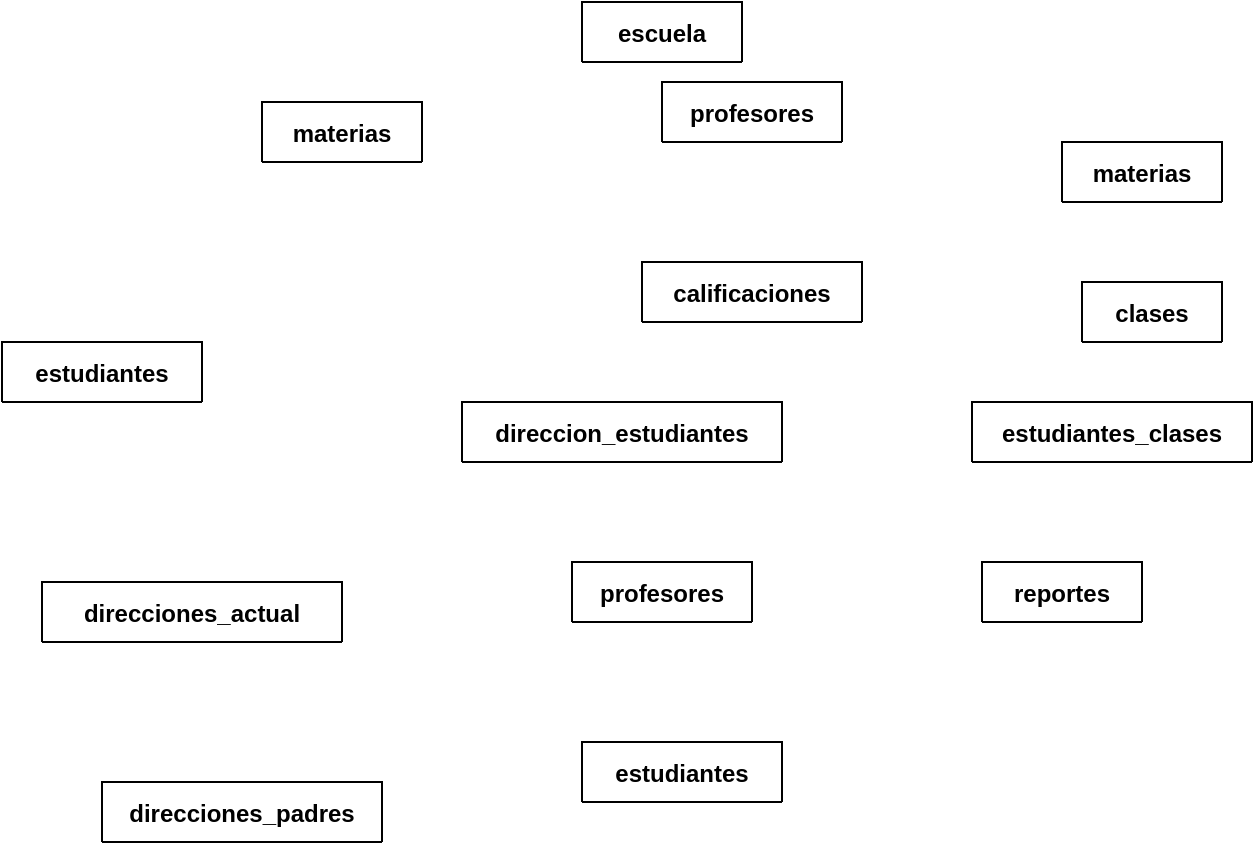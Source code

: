 <mxfile version="13.5.7" type="device"><diagram id="R2lEEEUBdFMjLlhIrx00" name="Page-1"><mxGraphModel dx="852" dy="494" grid="1" gridSize="10" guides="1" tooltips="1" connect="1" arrows="1" fold="1" page="1" pageScale="1" pageWidth="850" pageHeight="1100" math="0" shadow="0" extFonts="Permanent Marker^https://fonts.googleapis.com/css?family=Permanent+Marker"><root><mxCell id="0"/><mxCell id="1" parent="0"/><mxCell id="C-vyLk0tnHw3VtMMgP7b-23" value="estudiantes" style="shape=table;startSize=30;container=1;collapsible=1;childLayout=tableLayout;fixedRows=1;rowLines=0;fontStyle=1;align=center;resizeLast=1;" parent="1" vertex="1" collapsed="1"><mxGeometry x="50" y="190" width="100" height="30" as="geometry"><mxRectangle x="120" y="120" width="250" height="100" as="alternateBounds"/></mxGeometry></mxCell><mxCell id="C-vyLk0tnHw3VtMMgP7b-24" value="" style="shape=partialRectangle;collapsible=0;dropTarget=0;pointerEvents=0;fillColor=none;points=[[0,0.5],[1,0.5]];portConstraint=eastwest;top=0;left=0;right=0;bottom=1;" parent="C-vyLk0tnHw3VtMMgP7b-23" vertex="1"><mxGeometry y="30" width="250" height="30" as="geometry"/></mxCell><mxCell id="C-vyLk0tnHw3VtMMgP7b-25" value="PK" style="shape=partialRectangle;overflow=hidden;connectable=0;fillColor=none;top=0;left=0;bottom=0;right=0;fontStyle=1;" parent="C-vyLk0tnHw3VtMMgP7b-24" vertex="1"><mxGeometry width="30" height="30" as="geometry"/></mxCell><mxCell id="C-vyLk0tnHw3VtMMgP7b-26" value="id" style="shape=partialRectangle;overflow=hidden;connectable=0;fillColor=none;top=0;left=0;bottom=0;right=0;align=left;spacingLeft=6;fontStyle=5;" parent="C-vyLk0tnHw3VtMMgP7b-24" vertex="1"><mxGeometry x="30" width="220" height="30" as="geometry"/></mxCell><mxCell id="C-vyLk0tnHw3VtMMgP7b-27" value="" style="shape=partialRectangle;collapsible=0;dropTarget=0;pointerEvents=0;fillColor=none;points=[[0,0.5],[1,0.5]];portConstraint=eastwest;top=0;left=0;right=0;bottom=0;" parent="C-vyLk0tnHw3VtMMgP7b-23" vertex="1"><mxGeometry y="60" width="250" height="30" as="geometry"/></mxCell><mxCell id="C-vyLk0tnHw3VtMMgP7b-28" value="" style="shape=partialRectangle;overflow=hidden;connectable=0;fillColor=none;top=0;left=0;bottom=0;right=0;" parent="C-vyLk0tnHw3VtMMgP7b-27" vertex="1"><mxGeometry width="30" height="30" as="geometry"/></mxCell><mxCell id="C-vyLk0tnHw3VtMMgP7b-29" value="id" style="shape=partialRectangle;overflow=hidden;connectable=0;fillColor=none;top=0;left=0;bottom=0;right=0;align=left;spacingLeft=6;" parent="C-vyLk0tnHw3VtMMgP7b-27" vertex="1"><mxGeometry x="30" width="220" height="30" as="geometry"/></mxCell><mxCell id="iNQwXFokKP77WBdItq74-1" value="materias" style="shape=table;startSize=30;container=1;collapsible=1;childLayout=tableLayout;fixedRows=1;rowLines=0;fontStyle=1;align=center;resizeLast=1;" vertex="1" collapsed="1" parent="1"><mxGeometry x="180" y="70" width="80" height="30" as="geometry"><mxRectangle x="180" y="70" width="180" height="160" as="alternateBounds"/></mxGeometry></mxCell><mxCell id="iNQwXFokKP77WBdItq74-2" value="" style="shape=partialRectangle;collapsible=0;dropTarget=0;pointerEvents=0;fillColor=none;top=0;left=0;bottom=1;right=0;points=[[0,0.5],[1,0.5]];portConstraint=eastwest;" vertex="1" parent="iNQwXFokKP77WBdItq74-1"><mxGeometry y="30" width="180" height="30" as="geometry"/></mxCell><mxCell id="iNQwXFokKP77WBdItq74-3" value="PK" style="shape=partialRectangle;connectable=0;fillColor=none;top=0;left=0;bottom=0;right=0;fontStyle=1;overflow=hidden;" vertex="1" parent="iNQwXFokKP77WBdItq74-2"><mxGeometry width="30" height="30" as="geometry"/></mxCell><mxCell id="iNQwXFokKP77WBdItq74-4" value="UniqueID" style="shape=partialRectangle;connectable=0;fillColor=none;top=0;left=0;bottom=0;right=0;align=left;spacingLeft=6;fontStyle=5;overflow=hidden;" vertex="1" parent="iNQwXFokKP77WBdItq74-2"><mxGeometry x="30" width="150" height="30" as="geometry"/></mxCell><mxCell id="iNQwXFokKP77WBdItq74-5" value="" style="shape=partialRectangle;collapsible=0;dropTarget=0;pointerEvents=0;fillColor=none;top=0;left=0;bottom=0;right=0;points=[[0,0.5],[1,0.5]];portConstraint=eastwest;" vertex="1" parent="iNQwXFokKP77WBdItq74-1"><mxGeometry y="60" width="180" height="30" as="geometry"/></mxCell><mxCell id="iNQwXFokKP77WBdItq74-6" value="" style="shape=partialRectangle;connectable=0;fillColor=none;top=0;left=0;bottom=0;right=0;editable=1;overflow=hidden;" vertex="1" parent="iNQwXFokKP77WBdItq74-5"><mxGeometry width="30" height="30" as="geometry"/></mxCell><mxCell id="iNQwXFokKP77WBdItq74-7" value="Row 1" style="shape=partialRectangle;connectable=0;fillColor=none;top=0;left=0;bottom=0;right=0;align=left;spacingLeft=6;overflow=hidden;" vertex="1" parent="iNQwXFokKP77WBdItq74-5"><mxGeometry x="30" width="150" height="30" as="geometry"/></mxCell><mxCell id="iNQwXFokKP77WBdItq74-8" value="" style="shape=partialRectangle;collapsible=0;dropTarget=0;pointerEvents=0;fillColor=none;top=0;left=0;bottom=0;right=0;points=[[0,0.5],[1,0.5]];portConstraint=eastwest;" vertex="1" parent="iNQwXFokKP77WBdItq74-1"><mxGeometry y="90" width="180" height="30" as="geometry"/></mxCell><mxCell id="iNQwXFokKP77WBdItq74-9" value="" style="shape=partialRectangle;connectable=0;fillColor=none;top=0;left=0;bottom=0;right=0;editable=1;overflow=hidden;" vertex="1" parent="iNQwXFokKP77WBdItq74-8"><mxGeometry width="30" height="30" as="geometry"/></mxCell><mxCell id="iNQwXFokKP77WBdItq74-10" value="Row 2" style="shape=partialRectangle;connectable=0;fillColor=none;top=0;left=0;bottom=0;right=0;align=left;spacingLeft=6;overflow=hidden;" vertex="1" parent="iNQwXFokKP77WBdItq74-8"><mxGeometry x="30" width="150" height="30" as="geometry"/></mxCell><mxCell id="iNQwXFokKP77WBdItq74-11" value="" style="shape=partialRectangle;collapsible=0;dropTarget=0;pointerEvents=0;fillColor=none;top=0;left=0;bottom=0;right=0;points=[[0,0.5],[1,0.5]];portConstraint=eastwest;" vertex="1" parent="iNQwXFokKP77WBdItq74-1"><mxGeometry y="120" width="180" height="30" as="geometry"/></mxCell><mxCell id="iNQwXFokKP77WBdItq74-12" value="" style="shape=partialRectangle;connectable=0;fillColor=none;top=0;left=0;bottom=0;right=0;editable=1;overflow=hidden;" vertex="1" parent="iNQwXFokKP77WBdItq74-11"><mxGeometry width="30" height="30" as="geometry"/></mxCell><mxCell id="iNQwXFokKP77WBdItq74-13" value="Row 3" style="shape=partialRectangle;connectable=0;fillColor=none;top=0;left=0;bottom=0;right=0;align=left;spacingLeft=6;overflow=hidden;" vertex="1" parent="iNQwXFokKP77WBdItq74-11"><mxGeometry x="30" width="150" height="30" as="geometry"/></mxCell><mxCell id="C-vyLk0tnHw3VtMMgP7b-13" value="calificaciones" style="shape=table;startSize=30;container=1;collapsible=1;childLayout=tableLayout;fixedRows=1;rowLines=0;fontStyle=1;align=center;resizeLast=1;" parent="1" vertex="1" collapsed="1"><mxGeometry x="370" y="150" width="110" height="30" as="geometry"><mxRectangle x="370" y="150" width="250" height="130" as="alternateBounds"/></mxGeometry></mxCell><mxCell id="C-vyLk0tnHw3VtMMgP7b-14" value="" style="shape=partialRectangle;collapsible=0;dropTarget=0;pointerEvents=0;fillColor=none;points=[[0,0.5],[1,0.5]];portConstraint=eastwest;top=0;left=0;right=0;bottom=1;" parent="C-vyLk0tnHw3VtMMgP7b-13" vertex="1"><mxGeometry y="30" width="250" height="30" as="geometry"/></mxCell><mxCell id="C-vyLk0tnHw3VtMMgP7b-15" value="PK" style="shape=partialRectangle;overflow=hidden;connectable=0;fillColor=none;top=0;left=0;bottom=0;right=0;fontStyle=1;" parent="C-vyLk0tnHw3VtMMgP7b-14" vertex="1"><mxGeometry width="30" height="30" as="geometry"/></mxCell><mxCell id="C-vyLk0tnHw3VtMMgP7b-16" value="id" style="shape=partialRectangle;overflow=hidden;connectable=0;fillColor=none;top=0;left=0;bottom=0;right=0;align=left;spacingLeft=6;fontStyle=5;" parent="C-vyLk0tnHw3VtMMgP7b-14" vertex="1"><mxGeometry x="30" width="220" height="30" as="geometry"/></mxCell><mxCell id="C-vyLk0tnHw3VtMMgP7b-17" value="" style="shape=partialRectangle;collapsible=0;dropTarget=0;pointerEvents=0;fillColor=none;points=[[0,0.5],[1,0.5]];portConstraint=eastwest;top=0;left=0;right=0;bottom=0;" parent="C-vyLk0tnHw3VtMMgP7b-13" vertex="1"><mxGeometry y="60" width="250" height="30" as="geometry"/></mxCell><mxCell id="C-vyLk0tnHw3VtMMgP7b-18" value="FK1" style="shape=partialRectangle;overflow=hidden;connectable=0;fillColor=none;top=0;left=0;bottom=0;right=0;" parent="C-vyLk0tnHw3VtMMgP7b-17" vertex="1"><mxGeometry width="30" height="30" as="geometry"/></mxCell><mxCell id="C-vyLk0tnHw3VtMMgP7b-19" value="cal" style="shape=partialRectangle;overflow=hidden;connectable=0;fillColor=none;top=0;left=0;bottom=0;right=0;align=left;spacingLeft=6;" parent="C-vyLk0tnHw3VtMMgP7b-17" vertex="1"><mxGeometry x="30" width="220" height="30" as="geometry"/></mxCell><mxCell id="C-vyLk0tnHw3VtMMgP7b-20" value="" style="shape=partialRectangle;collapsible=0;dropTarget=0;pointerEvents=0;fillColor=none;points=[[0,0.5],[1,0.5]];portConstraint=eastwest;top=0;left=0;right=0;bottom=0;" parent="C-vyLk0tnHw3VtMMgP7b-13" vertex="1"><mxGeometry y="90" width="250" height="30" as="geometry"/></mxCell><mxCell id="C-vyLk0tnHw3VtMMgP7b-21" value="" style="shape=partialRectangle;overflow=hidden;connectable=0;fillColor=none;top=0;left=0;bottom=0;right=0;" parent="C-vyLk0tnHw3VtMMgP7b-20" vertex="1"><mxGeometry width="30" height="30" as="geometry"/></mxCell><mxCell id="C-vyLk0tnHw3VtMMgP7b-22" value="cal" style="shape=partialRectangle;overflow=hidden;connectable=0;fillColor=none;top=0;left=0;bottom=0;right=0;align=left;spacingLeft=6;" parent="C-vyLk0tnHw3VtMMgP7b-20" vertex="1"><mxGeometry x="30" width="220" height="30" as="geometry"/></mxCell><mxCell id="C-vyLk0tnHw3VtMMgP7b-2" value="profesores" style="shape=table;startSize=30;container=1;collapsible=1;childLayout=tableLayout;fixedRows=1;rowLines=0;fontStyle=1;align=center;resizeLast=1;" parent="1" vertex="1" collapsed="1"><mxGeometry x="380" y="60" width="90" height="30" as="geometry"><mxRectangle x="425" y="40" width="250" height="130" as="alternateBounds"/></mxGeometry></mxCell><mxCell id="C-vyLk0tnHw3VtMMgP7b-3" value="" style="shape=partialRectangle;collapsible=0;dropTarget=0;pointerEvents=0;fillColor=none;points=[[0,0.5],[1,0.5]];portConstraint=eastwest;top=0;left=0;right=0;bottom=1;" parent="C-vyLk0tnHw3VtMMgP7b-2" vertex="1"><mxGeometry y="30" width="250" height="30" as="geometry"/></mxCell><mxCell id="C-vyLk0tnHw3VtMMgP7b-4" value="PK" style="shape=partialRectangle;overflow=hidden;connectable=0;fillColor=none;top=0;left=0;bottom=0;right=0;fontStyle=1;" parent="C-vyLk0tnHw3VtMMgP7b-3" vertex="1"><mxGeometry width="30" height="30" as="geometry"/></mxCell><mxCell id="C-vyLk0tnHw3VtMMgP7b-5" value="id" style="shape=partialRectangle;overflow=hidden;connectable=0;fillColor=none;top=0;left=0;bottom=0;right=0;align=left;spacingLeft=6;fontStyle=5;" parent="C-vyLk0tnHw3VtMMgP7b-3" vertex="1"><mxGeometry x="30" width="220" height="30" as="geometry"/></mxCell><mxCell id="C-vyLk0tnHw3VtMMgP7b-6" value="" style="shape=partialRectangle;collapsible=0;dropTarget=0;pointerEvents=0;fillColor=none;points=[[0,0.5],[1,0.5]];portConstraint=eastwest;top=0;left=0;right=0;bottom=0;" parent="C-vyLk0tnHw3VtMMgP7b-2" vertex="1"><mxGeometry y="60" width="250" height="30" as="geometry"/></mxCell><mxCell id="C-vyLk0tnHw3VtMMgP7b-7" value="FK1" style="shape=partialRectangle;overflow=hidden;connectable=0;fillColor=none;top=0;left=0;bottom=0;right=0;" parent="C-vyLk0tnHw3VtMMgP7b-6" vertex="1"><mxGeometry width="30" height="30" as="geometry"/></mxCell><mxCell id="C-vyLk0tnHw3VtMMgP7b-8" value="nombre" style="shape=partialRectangle;overflow=hidden;connectable=0;fillColor=none;top=0;left=0;bottom=0;right=0;align=left;spacingLeft=6;" parent="C-vyLk0tnHw3VtMMgP7b-6" vertex="1"><mxGeometry x="30" width="220" height="30" as="geometry"/></mxCell><mxCell id="C-vyLk0tnHw3VtMMgP7b-9" value="" style="shape=partialRectangle;collapsible=0;dropTarget=0;pointerEvents=0;fillColor=none;points=[[0,0.5],[1,0.5]];portConstraint=eastwest;top=0;left=0;right=0;bottom=0;" parent="C-vyLk0tnHw3VtMMgP7b-2" vertex="1"><mxGeometry y="90" width="250" height="30" as="geometry"/></mxCell><mxCell id="C-vyLk0tnHw3VtMMgP7b-10" value="" style="shape=partialRectangle;overflow=hidden;connectable=0;fillColor=none;top=0;left=0;bottom=0;right=0;" parent="C-vyLk0tnHw3VtMMgP7b-9" vertex="1"><mxGeometry width="30" height="30" as="geometry"/></mxCell><mxCell id="C-vyLk0tnHw3VtMMgP7b-11" value="apellido" style="shape=partialRectangle;overflow=hidden;connectable=0;fillColor=none;top=0;left=0;bottom=0;right=0;align=left;spacingLeft=6;" parent="C-vyLk0tnHw3VtMMgP7b-9" vertex="1"><mxGeometry x="30" width="220" height="30" as="geometry"/></mxCell><mxCell id="iNQwXFokKP77WBdItq74-40" value="direcciones_padres" style="shape=table;startSize=30;container=1;collapsible=1;childLayout=tableLayout;fixedRows=1;rowLines=0;fontStyle=1;align=center;resizeLast=1;" vertex="1" collapsed="1" parent="1"><mxGeometry x="100" y="410" width="140" height="30" as="geometry"><mxRectangle x="450" y="300" width="180" height="160" as="alternateBounds"/></mxGeometry></mxCell><mxCell id="iNQwXFokKP77WBdItq74-41" value="" style="shape=partialRectangle;collapsible=0;dropTarget=0;pointerEvents=0;fillColor=none;top=0;left=0;bottom=1;right=0;points=[[0,0.5],[1,0.5]];portConstraint=eastwest;" vertex="1" parent="iNQwXFokKP77WBdItq74-40"><mxGeometry y="30" width="180" height="30" as="geometry"/></mxCell><mxCell id="iNQwXFokKP77WBdItq74-42" value="PK" style="shape=partialRectangle;connectable=0;fillColor=none;top=0;left=0;bottom=0;right=0;fontStyle=1;overflow=hidden;" vertex="1" parent="iNQwXFokKP77WBdItq74-41"><mxGeometry width="30" height="30" as="geometry"/></mxCell><mxCell id="iNQwXFokKP77WBdItq74-43" value="UniqueID" style="shape=partialRectangle;connectable=0;fillColor=none;top=0;left=0;bottom=0;right=0;align=left;spacingLeft=6;fontStyle=5;overflow=hidden;" vertex="1" parent="iNQwXFokKP77WBdItq74-41"><mxGeometry x="30" width="150" height="30" as="geometry"/></mxCell><mxCell id="iNQwXFokKP77WBdItq74-44" value="" style="shape=partialRectangle;collapsible=0;dropTarget=0;pointerEvents=0;fillColor=none;top=0;left=0;bottom=0;right=0;points=[[0,0.5],[1,0.5]];portConstraint=eastwest;" vertex="1" parent="iNQwXFokKP77WBdItq74-40"><mxGeometry y="60" width="180" height="30" as="geometry"/></mxCell><mxCell id="iNQwXFokKP77WBdItq74-45" value="" style="shape=partialRectangle;connectable=0;fillColor=none;top=0;left=0;bottom=0;right=0;editable=1;overflow=hidden;" vertex="1" parent="iNQwXFokKP77WBdItq74-44"><mxGeometry width="30" height="30" as="geometry"/></mxCell><mxCell id="iNQwXFokKP77WBdItq74-46" value="Row 1" style="shape=partialRectangle;connectable=0;fillColor=none;top=0;left=0;bottom=0;right=0;align=left;spacingLeft=6;overflow=hidden;" vertex="1" parent="iNQwXFokKP77WBdItq74-44"><mxGeometry x="30" width="150" height="30" as="geometry"/></mxCell><mxCell id="iNQwXFokKP77WBdItq74-47" value="" style="shape=partialRectangle;collapsible=0;dropTarget=0;pointerEvents=0;fillColor=none;top=0;left=0;bottom=0;right=0;points=[[0,0.5],[1,0.5]];portConstraint=eastwest;" vertex="1" parent="iNQwXFokKP77WBdItq74-40"><mxGeometry y="90" width="180" height="30" as="geometry"/></mxCell><mxCell id="iNQwXFokKP77WBdItq74-48" value="" style="shape=partialRectangle;connectable=0;fillColor=none;top=0;left=0;bottom=0;right=0;editable=1;overflow=hidden;" vertex="1" parent="iNQwXFokKP77WBdItq74-47"><mxGeometry width="30" height="30" as="geometry"/></mxCell><mxCell id="iNQwXFokKP77WBdItq74-49" value="Row 2" style="shape=partialRectangle;connectable=0;fillColor=none;top=0;left=0;bottom=0;right=0;align=left;spacingLeft=6;overflow=hidden;" vertex="1" parent="iNQwXFokKP77WBdItq74-47"><mxGeometry x="30" width="150" height="30" as="geometry"/></mxCell><mxCell id="iNQwXFokKP77WBdItq74-50" value="" style="shape=partialRectangle;collapsible=0;dropTarget=0;pointerEvents=0;fillColor=none;top=0;left=0;bottom=0;right=0;points=[[0,0.5],[1,0.5]];portConstraint=eastwest;" vertex="1" parent="iNQwXFokKP77WBdItq74-40"><mxGeometry y="120" width="180" height="30" as="geometry"/></mxCell><mxCell id="iNQwXFokKP77WBdItq74-51" value="" style="shape=partialRectangle;connectable=0;fillColor=none;top=0;left=0;bottom=0;right=0;editable=1;overflow=hidden;" vertex="1" parent="iNQwXFokKP77WBdItq74-50"><mxGeometry width="30" height="30" as="geometry"/></mxCell><mxCell id="iNQwXFokKP77WBdItq74-52" value="Row 3" style="shape=partialRectangle;connectable=0;fillColor=none;top=0;left=0;bottom=0;right=0;align=left;spacingLeft=6;overflow=hidden;" vertex="1" parent="iNQwXFokKP77WBdItq74-50"><mxGeometry x="30" width="150" height="30" as="geometry"/></mxCell><mxCell id="iNQwXFokKP77WBdItq74-14" value="direcciones_actual" style="shape=table;startSize=30;container=1;collapsible=1;childLayout=tableLayout;fixedRows=1;rowLines=0;fontStyle=1;align=center;resizeLast=1;" vertex="1" collapsed="1" parent="1"><mxGeometry x="70" y="310" width="150" height="30" as="geometry"><mxRectangle x="330" y="240" width="180" height="160" as="alternateBounds"/></mxGeometry></mxCell><mxCell id="iNQwXFokKP77WBdItq74-15" value="" style="shape=partialRectangle;collapsible=0;dropTarget=0;pointerEvents=0;fillColor=none;top=0;left=0;bottom=1;right=0;points=[[0,0.5],[1,0.5]];portConstraint=eastwest;" vertex="1" parent="iNQwXFokKP77WBdItq74-14"><mxGeometry y="30" width="180" height="30" as="geometry"/></mxCell><mxCell id="iNQwXFokKP77WBdItq74-16" value="PK" style="shape=partialRectangle;connectable=0;fillColor=none;top=0;left=0;bottom=0;right=0;fontStyle=1;overflow=hidden;" vertex="1" parent="iNQwXFokKP77WBdItq74-15"><mxGeometry width="30" height="30" as="geometry"/></mxCell><mxCell id="iNQwXFokKP77WBdItq74-17" value="UniqueID" style="shape=partialRectangle;connectable=0;fillColor=none;top=0;left=0;bottom=0;right=0;align=left;spacingLeft=6;fontStyle=5;overflow=hidden;" vertex="1" parent="iNQwXFokKP77WBdItq74-15"><mxGeometry x="30" width="150" height="30" as="geometry"/></mxCell><mxCell id="iNQwXFokKP77WBdItq74-18" value="" style="shape=partialRectangle;collapsible=0;dropTarget=0;pointerEvents=0;fillColor=none;top=0;left=0;bottom=0;right=0;points=[[0,0.5],[1,0.5]];portConstraint=eastwest;" vertex="1" parent="iNQwXFokKP77WBdItq74-14"><mxGeometry y="60" width="180" height="30" as="geometry"/></mxCell><mxCell id="iNQwXFokKP77WBdItq74-19" value="" style="shape=partialRectangle;connectable=0;fillColor=none;top=0;left=0;bottom=0;right=0;editable=1;overflow=hidden;" vertex="1" parent="iNQwXFokKP77WBdItq74-18"><mxGeometry width="30" height="30" as="geometry"/></mxCell><mxCell id="iNQwXFokKP77WBdItq74-20" value="Row 1" style="shape=partialRectangle;connectable=0;fillColor=none;top=0;left=0;bottom=0;right=0;align=left;spacingLeft=6;overflow=hidden;" vertex="1" parent="iNQwXFokKP77WBdItq74-18"><mxGeometry x="30" width="150" height="30" as="geometry"/></mxCell><mxCell id="iNQwXFokKP77WBdItq74-21" value="" style="shape=partialRectangle;collapsible=0;dropTarget=0;pointerEvents=0;fillColor=none;top=0;left=0;bottom=0;right=0;points=[[0,0.5],[1,0.5]];portConstraint=eastwest;" vertex="1" parent="iNQwXFokKP77WBdItq74-14"><mxGeometry y="90" width="180" height="30" as="geometry"/></mxCell><mxCell id="iNQwXFokKP77WBdItq74-22" value="" style="shape=partialRectangle;connectable=0;fillColor=none;top=0;left=0;bottom=0;right=0;editable=1;overflow=hidden;" vertex="1" parent="iNQwXFokKP77WBdItq74-21"><mxGeometry width="30" height="30" as="geometry"/></mxCell><mxCell id="iNQwXFokKP77WBdItq74-23" value="Row 2" style="shape=partialRectangle;connectable=0;fillColor=none;top=0;left=0;bottom=0;right=0;align=left;spacingLeft=6;overflow=hidden;" vertex="1" parent="iNQwXFokKP77WBdItq74-21"><mxGeometry x="30" width="150" height="30" as="geometry"/></mxCell><mxCell id="iNQwXFokKP77WBdItq74-24" value="" style="shape=partialRectangle;collapsible=0;dropTarget=0;pointerEvents=0;fillColor=none;top=0;left=0;bottom=0;right=0;points=[[0,0.5],[1,0.5]];portConstraint=eastwest;" vertex="1" parent="iNQwXFokKP77WBdItq74-14"><mxGeometry y="120" width="180" height="30" as="geometry"/></mxCell><mxCell id="iNQwXFokKP77WBdItq74-25" value="" style="shape=partialRectangle;connectable=0;fillColor=none;top=0;left=0;bottom=0;right=0;editable=1;overflow=hidden;" vertex="1" parent="iNQwXFokKP77WBdItq74-24"><mxGeometry width="30" height="30" as="geometry"/></mxCell><mxCell id="iNQwXFokKP77WBdItq74-26" value="Row 3" style="shape=partialRectangle;connectable=0;fillColor=none;top=0;left=0;bottom=0;right=0;align=left;spacingLeft=6;overflow=hidden;" vertex="1" parent="iNQwXFokKP77WBdItq74-24"><mxGeometry x="30" width="150" height="30" as="geometry"/></mxCell><mxCell id="iNQwXFokKP77WBdItq74-53" value="direccion_estudiantes" style="shape=table;startSize=30;container=1;collapsible=1;childLayout=tableLayout;fixedRows=1;rowLines=0;fontStyle=1;align=center;resizeLast=1;" vertex="1" collapsed="1" parent="1"><mxGeometry x="280" y="220" width="160" height="30" as="geometry"><mxRectangle x="350" y="285" width="180" height="160" as="alternateBounds"/></mxGeometry></mxCell><mxCell id="iNQwXFokKP77WBdItq74-54" value="" style="shape=partialRectangle;collapsible=0;dropTarget=0;pointerEvents=0;fillColor=none;top=0;left=0;bottom=1;right=0;points=[[0,0.5],[1,0.5]];portConstraint=eastwest;" vertex="1" parent="iNQwXFokKP77WBdItq74-53"><mxGeometry y="30" width="180" height="30" as="geometry"/></mxCell><mxCell id="iNQwXFokKP77WBdItq74-55" value="PK" style="shape=partialRectangle;connectable=0;fillColor=none;top=0;left=0;bottom=0;right=0;fontStyle=1;overflow=hidden;" vertex="1" parent="iNQwXFokKP77WBdItq74-54"><mxGeometry width="30" height="30" as="geometry"/></mxCell><mxCell id="iNQwXFokKP77WBdItq74-56" value="UniqueID" style="shape=partialRectangle;connectable=0;fillColor=none;top=0;left=0;bottom=0;right=0;align=left;spacingLeft=6;fontStyle=5;overflow=hidden;" vertex="1" parent="iNQwXFokKP77WBdItq74-54"><mxGeometry x="30" width="150" height="30" as="geometry"/></mxCell><mxCell id="iNQwXFokKP77WBdItq74-57" value="" style="shape=partialRectangle;collapsible=0;dropTarget=0;pointerEvents=0;fillColor=none;top=0;left=0;bottom=0;right=0;points=[[0,0.5],[1,0.5]];portConstraint=eastwest;" vertex="1" parent="iNQwXFokKP77WBdItq74-53"><mxGeometry y="60" width="180" height="30" as="geometry"/></mxCell><mxCell id="iNQwXFokKP77WBdItq74-58" value="" style="shape=partialRectangle;connectable=0;fillColor=none;top=0;left=0;bottom=0;right=0;editable=1;overflow=hidden;" vertex="1" parent="iNQwXFokKP77WBdItq74-57"><mxGeometry width="30" height="30" as="geometry"/></mxCell><mxCell id="iNQwXFokKP77WBdItq74-59" value="Row 1" style="shape=partialRectangle;connectable=0;fillColor=none;top=0;left=0;bottom=0;right=0;align=left;spacingLeft=6;overflow=hidden;" vertex="1" parent="iNQwXFokKP77WBdItq74-57"><mxGeometry x="30" width="150" height="30" as="geometry"/></mxCell><mxCell id="iNQwXFokKP77WBdItq74-60" value="" style="shape=partialRectangle;collapsible=0;dropTarget=0;pointerEvents=0;fillColor=none;top=0;left=0;bottom=0;right=0;points=[[0,0.5],[1,0.5]];portConstraint=eastwest;" vertex="1" parent="iNQwXFokKP77WBdItq74-53"><mxGeometry y="90" width="180" height="30" as="geometry"/></mxCell><mxCell id="iNQwXFokKP77WBdItq74-61" value="" style="shape=partialRectangle;connectable=0;fillColor=none;top=0;left=0;bottom=0;right=0;editable=1;overflow=hidden;" vertex="1" parent="iNQwXFokKP77WBdItq74-60"><mxGeometry width="30" height="30" as="geometry"/></mxCell><mxCell id="iNQwXFokKP77WBdItq74-62" value="Row 2" style="shape=partialRectangle;connectable=0;fillColor=none;top=0;left=0;bottom=0;right=0;align=left;spacingLeft=6;overflow=hidden;" vertex="1" parent="iNQwXFokKP77WBdItq74-60"><mxGeometry x="30" width="150" height="30" as="geometry"/></mxCell><mxCell id="iNQwXFokKP77WBdItq74-63" value="" style="shape=partialRectangle;collapsible=0;dropTarget=0;pointerEvents=0;fillColor=none;top=0;left=0;bottom=0;right=0;points=[[0,0.5],[1,0.5]];portConstraint=eastwest;" vertex="1" parent="iNQwXFokKP77WBdItq74-53"><mxGeometry y="120" width="180" height="30" as="geometry"/></mxCell><mxCell id="iNQwXFokKP77WBdItq74-64" value="" style="shape=partialRectangle;connectable=0;fillColor=none;top=0;left=0;bottom=0;right=0;editable=1;overflow=hidden;" vertex="1" parent="iNQwXFokKP77WBdItq74-63"><mxGeometry width="30" height="30" as="geometry"/></mxCell><mxCell id="iNQwXFokKP77WBdItq74-65" value="Row 3" style="shape=partialRectangle;connectable=0;fillColor=none;top=0;left=0;bottom=0;right=0;align=left;spacingLeft=6;overflow=hidden;" vertex="1" parent="iNQwXFokKP77WBdItq74-63"><mxGeometry x="30" width="150" height="30" as="geometry"/></mxCell><mxCell id="iNQwXFokKP77WBdItq74-66" value="profesores" style="shape=table;startSize=30;container=1;collapsible=1;childLayout=tableLayout;fixedRows=1;rowLines=0;fontStyle=1;align=center;resizeLast=1;" vertex="1" collapsed="1" parent="1"><mxGeometry x="335" y="300" width="90" height="30" as="geometry"><mxRectangle x="425" y="260" width="180" height="160" as="alternateBounds"/></mxGeometry></mxCell><mxCell id="iNQwXFokKP77WBdItq74-67" value="" style="shape=partialRectangle;collapsible=0;dropTarget=0;pointerEvents=0;fillColor=none;top=0;left=0;bottom=1;right=0;points=[[0,0.5],[1,0.5]];portConstraint=eastwest;" vertex="1" parent="iNQwXFokKP77WBdItq74-66"><mxGeometry y="30" width="180" height="30" as="geometry"/></mxCell><mxCell id="iNQwXFokKP77WBdItq74-68" value="PK" style="shape=partialRectangle;connectable=0;fillColor=none;top=0;left=0;bottom=0;right=0;fontStyle=1;overflow=hidden;" vertex="1" parent="iNQwXFokKP77WBdItq74-67"><mxGeometry width="30" height="30" as="geometry"/></mxCell><mxCell id="iNQwXFokKP77WBdItq74-69" value="UniqueID" style="shape=partialRectangle;connectable=0;fillColor=none;top=0;left=0;bottom=0;right=0;align=left;spacingLeft=6;fontStyle=5;overflow=hidden;" vertex="1" parent="iNQwXFokKP77WBdItq74-67"><mxGeometry x="30" width="150" height="30" as="geometry"/></mxCell><mxCell id="iNQwXFokKP77WBdItq74-70" value="" style="shape=partialRectangle;collapsible=0;dropTarget=0;pointerEvents=0;fillColor=none;top=0;left=0;bottom=0;right=0;points=[[0,0.5],[1,0.5]];portConstraint=eastwest;" vertex="1" parent="iNQwXFokKP77WBdItq74-66"><mxGeometry y="60" width="180" height="30" as="geometry"/></mxCell><mxCell id="iNQwXFokKP77WBdItq74-71" value="" style="shape=partialRectangle;connectable=0;fillColor=none;top=0;left=0;bottom=0;right=0;editable=1;overflow=hidden;" vertex="1" parent="iNQwXFokKP77WBdItq74-70"><mxGeometry width="30" height="30" as="geometry"/></mxCell><mxCell id="iNQwXFokKP77WBdItq74-72" value="Row 1" style="shape=partialRectangle;connectable=0;fillColor=none;top=0;left=0;bottom=0;right=0;align=left;spacingLeft=6;overflow=hidden;" vertex="1" parent="iNQwXFokKP77WBdItq74-70"><mxGeometry x="30" width="150" height="30" as="geometry"/></mxCell><mxCell id="iNQwXFokKP77WBdItq74-73" value="" style="shape=partialRectangle;collapsible=0;dropTarget=0;pointerEvents=0;fillColor=none;top=0;left=0;bottom=0;right=0;points=[[0,0.5],[1,0.5]];portConstraint=eastwest;" vertex="1" parent="iNQwXFokKP77WBdItq74-66"><mxGeometry y="90" width="180" height="30" as="geometry"/></mxCell><mxCell id="iNQwXFokKP77WBdItq74-74" value="" style="shape=partialRectangle;connectable=0;fillColor=none;top=0;left=0;bottom=0;right=0;editable=1;overflow=hidden;" vertex="1" parent="iNQwXFokKP77WBdItq74-73"><mxGeometry width="30" height="30" as="geometry"/></mxCell><mxCell id="iNQwXFokKP77WBdItq74-75" value="Row 2" style="shape=partialRectangle;connectable=0;fillColor=none;top=0;left=0;bottom=0;right=0;align=left;spacingLeft=6;overflow=hidden;" vertex="1" parent="iNQwXFokKP77WBdItq74-73"><mxGeometry x="30" width="150" height="30" as="geometry"/></mxCell><mxCell id="iNQwXFokKP77WBdItq74-76" value="" style="shape=partialRectangle;collapsible=0;dropTarget=0;pointerEvents=0;fillColor=none;top=0;left=0;bottom=0;right=0;points=[[0,0.5],[1,0.5]];portConstraint=eastwest;" vertex="1" parent="iNQwXFokKP77WBdItq74-66"><mxGeometry y="120" width="180" height="30" as="geometry"/></mxCell><mxCell id="iNQwXFokKP77WBdItq74-77" value="" style="shape=partialRectangle;connectable=0;fillColor=none;top=0;left=0;bottom=0;right=0;editable=1;overflow=hidden;" vertex="1" parent="iNQwXFokKP77WBdItq74-76"><mxGeometry width="30" height="30" as="geometry"/></mxCell><mxCell id="iNQwXFokKP77WBdItq74-78" value="Row 3" style="shape=partialRectangle;connectable=0;fillColor=none;top=0;left=0;bottom=0;right=0;align=left;spacingLeft=6;overflow=hidden;" vertex="1" parent="iNQwXFokKP77WBdItq74-76"><mxGeometry x="30" width="150" height="30" as="geometry"/></mxCell><mxCell id="iNQwXFokKP77WBdItq74-79" value="estudiantes" style="shape=table;startSize=30;container=1;collapsible=1;childLayout=tableLayout;fixedRows=1;rowLines=0;fontStyle=1;align=center;resizeLast=1;" vertex="1" collapsed="1" parent="1"><mxGeometry x="340" y="390" width="100" height="30" as="geometry"><mxRectangle x="450" y="330" width="180" height="160" as="alternateBounds"/></mxGeometry></mxCell><mxCell id="iNQwXFokKP77WBdItq74-80" value="" style="shape=partialRectangle;collapsible=0;dropTarget=0;pointerEvents=0;fillColor=none;top=0;left=0;bottom=1;right=0;points=[[0,0.5],[1,0.5]];portConstraint=eastwest;" vertex="1" parent="iNQwXFokKP77WBdItq74-79"><mxGeometry y="30" width="180" height="30" as="geometry"/></mxCell><mxCell id="iNQwXFokKP77WBdItq74-81" value="PK" style="shape=partialRectangle;connectable=0;fillColor=none;top=0;left=0;bottom=0;right=0;fontStyle=1;overflow=hidden;" vertex="1" parent="iNQwXFokKP77WBdItq74-80"><mxGeometry width="30" height="30" as="geometry"/></mxCell><mxCell id="iNQwXFokKP77WBdItq74-82" value="UniqueID" style="shape=partialRectangle;connectable=0;fillColor=none;top=0;left=0;bottom=0;right=0;align=left;spacingLeft=6;fontStyle=5;overflow=hidden;" vertex="1" parent="iNQwXFokKP77WBdItq74-80"><mxGeometry x="30" width="150" height="30" as="geometry"/></mxCell><mxCell id="iNQwXFokKP77WBdItq74-83" value="" style="shape=partialRectangle;collapsible=0;dropTarget=0;pointerEvents=0;fillColor=none;top=0;left=0;bottom=0;right=0;points=[[0,0.5],[1,0.5]];portConstraint=eastwest;" vertex="1" parent="iNQwXFokKP77WBdItq74-79"><mxGeometry y="60" width="180" height="30" as="geometry"/></mxCell><mxCell id="iNQwXFokKP77WBdItq74-84" value="" style="shape=partialRectangle;connectable=0;fillColor=none;top=0;left=0;bottom=0;right=0;editable=1;overflow=hidden;" vertex="1" parent="iNQwXFokKP77WBdItq74-83"><mxGeometry width="30" height="30" as="geometry"/></mxCell><mxCell id="iNQwXFokKP77WBdItq74-85" value="Row 1" style="shape=partialRectangle;connectable=0;fillColor=none;top=0;left=0;bottom=0;right=0;align=left;spacingLeft=6;overflow=hidden;" vertex="1" parent="iNQwXFokKP77WBdItq74-83"><mxGeometry x="30" width="150" height="30" as="geometry"/></mxCell><mxCell id="iNQwXFokKP77WBdItq74-86" value="" style="shape=partialRectangle;collapsible=0;dropTarget=0;pointerEvents=0;fillColor=none;top=0;left=0;bottom=0;right=0;points=[[0,0.5],[1,0.5]];portConstraint=eastwest;" vertex="1" parent="iNQwXFokKP77WBdItq74-79"><mxGeometry y="90" width="180" height="30" as="geometry"/></mxCell><mxCell id="iNQwXFokKP77WBdItq74-87" value="" style="shape=partialRectangle;connectable=0;fillColor=none;top=0;left=0;bottom=0;right=0;editable=1;overflow=hidden;" vertex="1" parent="iNQwXFokKP77WBdItq74-86"><mxGeometry width="30" height="30" as="geometry"/></mxCell><mxCell id="iNQwXFokKP77WBdItq74-88" value="Row 2" style="shape=partialRectangle;connectable=0;fillColor=none;top=0;left=0;bottom=0;right=0;align=left;spacingLeft=6;overflow=hidden;" vertex="1" parent="iNQwXFokKP77WBdItq74-86"><mxGeometry x="30" width="150" height="30" as="geometry"/></mxCell><mxCell id="iNQwXFokKP77WBdItq74-89" value="" style="shape=partialRectangle;collapsible=0;dropTarget=0;pointerEvents=0;fillColor=none;top=0;left=0;bottom=0;right=0;points=[[0,0.5],[1,0.5]];portConstraint=eastwest;" vertex="1" parent="iNQwXFokKP77WBdItq74-79"><mxGeometry y="120" width="180" height="30" as="geometry"/></mxCell><mxCell id="iNQwXFokKP77WBdItq74-90" value="" style="shape=partialRectangle;connectable=0;fillColor=none;top=0;left=0;bottom=0;right=0;editable=1;overflow=hidden;" vertex="1" parent="iNQwXFokKP77WBdItq74-89"><mxGeometry width="30" height="30" as="geometry"/></mxCell><mxCell id="iNQwXFokKP77WBdItq74-91" value="Row 3" style="shape=partialRectangle;connectable=0;fillColor=none;top=0;left=0;bottom=0;right=0;align=left;spacingLeft=6;overflow=hidden;" vertex="1" parent="iNQwXFokKP77WBdItq74-89"><mxGeometry x="30" width="150" height="30" as="geometry"/></mxCell><mxCell id="iNQwXFokKP77WBdItq74-92" value="materias" style="shape=table;startSize=30;container=1;collapsible=1;childLayout=tableLayout;fixedRows=1;rowLines=0;fontStyle=1;align=center;resizeLast=1;" vertex="1" collapsed="1" parent="1"><mxGeometry x="580" y="90" width="80" height="30" as="geometry"><mxRectangle x="540" y="85" width="180" height="160" as="alternateBounds"/></mxGeometry></mxCell><mxCell id="iNQwXFokKP77WBdItq74-93" value="" style="shape=partialRectangle;collapsible=0;dropTarget=0;pointerEvents=0;fillColor=none;top=0;left=0;bottom=1;right=0;points=[[0,0.5],[1,0.5]];portConstraint=eastwest;" vertex="1" parent="iNQwXFokKP77WBdItq74-92"><mxGeometry y="30" width="180" height="30" as="geometry"/></mxCell><mxCell id="iNQwXFokKP77WBdItq74-94" value="PK" style="shape=partialRectangle;connectable=0;fillColor=none;top=0;left=0;bottom=0;right=0;fontStyle=1;overflow=hidden;" vertex="1" parent="iNQwXFokKP77WBdItq74-93"><mxGeometry width="30" height="30" as="geometry"/></mxCell><mxCell id="iNQwXFokKP77WBdItq74-95" value="UniqueID" style="shape=partialRectangle;connectable=0;fillColor=none;top=0;left=0;bottom=0;right=0;align=left;spacingLeft=6;fontStyle=5;overflow=hidden;" vertex="1" parent="iNQwXFokKP77WBdItq74-93"><mxGeometry x="30" width="150" height="30" as="geometry"/></mxCell><mxCell id="iNQwXFokKP77WBdItq74-96" value="" style="shape=partialRectangle;collapsible=0;dropTarget=0;pointerEvents=0;fillColor=none;top=0;left=0;bottom=0;right=0;points=[[0,0.5],[1,0.5]];portConstraint=eastwest;" vertex="1" parent="iNQwXFokKP77WBdItq74-92"><mxGeometry y="60" width="180" height="30" as="geometry"/></mxCell><mxCell id="iNQwXFokKP77WBdItq74-97" value="" style="shape=partialRectangle;connectable=0;fillColor=none;top=0;left=0;bottom=0;right=0;editable=1;overflow=hidden;" vertex="1" parent="iNQwXFokKP77WBdItq74-96"><mxGeometry width="30" height="30" as="geometry"/></mxCell><mxCell id="iNQwXFokKP77WBdItq74-98" value="Row 1" style="shape=partialRectangle;connectable=0;fillColor=none;top=0;left=0;bottom=0;right=0;align=left;spacingLeft=6;overflow=hidden;" vertex="1" parent="iNQwXFokKP77WBdItq74-96"><mxGeometry x="30" width="150" height="30" as="geometry"/></mxCell><mxCell id="iNQwXFokKP77WBdItq74-99" value="" style="shape=partialRectangle;collapsible=0;dropTarget=0;pointerEvents=0;fillColor=none;top=0;left=0;bottom=0;right=0;points=[[0,0.5],[1,0.5]];portConstraint=eastwest;" vertex="1" parent="iNQwXFokKP77WBdItq74-92"><mxGeometry y="90" width="180" height="30" as="geometry"/></mxCell><mxCell id="iNQwXFokKP77WBdItq74-100" value="" style="shape=partialRectangle;connectable=0;fillColor=none;top=0;left=0;bottom=0;right=0;editable=1;overflow=hidden;" vertex="1" parent="iNQwXFokKP77WBdItq74-99"><mxGeometry width="30" height="30" as="geometry"/></mxCell><mxCell id="iNQwXFokKP77WBdItq74-101" value="Row 2" style="shape=partialRectangle;connectable=0;fillColor=none;top=0;left=0;bottom=0;right=0;align=left;spacingLeft=6;overflow=hidden;" vertex="1" parent="iNQwXFokKP77WBdItq74-99"><mxGeometry x="30" width="150" height="30" as="geometry"/></mxCell><mxCell id="iNQwXFokKP77WBdItq74-102" value="" style="shape=partialRectangle;collapsible=0;dropTarget=0;pointerEvents=0;fillColor=none;top=0;left=0;bottom=0;right=0;points=[[0,0.5],[1,0.5]];portConstraint=eastwest;" vertex="1" parent="iNQwXFokKP77WBdItq74-92"><mxGeometry y="120" width="180" height="30" as="geometry"/></mxCell><mxCell id="iNQwXFokKP77WBdItq74-103" value="" style="shape=partialRectangle;connectable=0;fillColor=none;top=0;left=0;bottom=0;right=0;editable=1;overflow=hidden;" vertex="1" parent="iNQwXFokKP77WBdItq74-102"><mxGeometry width="30" height="30" as="geometry"/></mxCell><mxCell id="iNQwXFokKP77WBdItq74-104" value="Row 3" style="shape=partialRectangle;connectable=0;fillColor=none;top=0;left=0;bottom=0;right=0;align=left;spacingLeft=6;overflow=hidden;" vertex="1" parent="iNQwXFokKP77WBdItq74-102"><mxGeometry x="30" width="150" height="30" as="geometry"/></mxCell><mxCell id="iNQwXFokKP77WBdItq74-27" value="escuela" style="shape=table;startSize=30;container=1;collapsible=1;childLayout=tableLayout;fixedRows=1;rowLines=0;fontStyle=1;align=center;resizeLast=1;" vertex="1" collapsed="1" parent="1"><mxGeometry x="340" y="20" width="80" height="30" as="geometry"><mxRectangle x="440" y="240" width="180" height="160" as="alternateBounds"/></mxGeometry></mxCell><mxCell id="iNQwXFokKP77WBdItq74-28" value="" style="shape=partialRectangle;collapsible=0;dropTarget=0;pointerEvents=0;fillColor=none;top=0;left=0;bottom=1;right=0;points=[[0,0.5],[1,0.5]];portConstraint=eastwest;" vertex="1" parent="iNQwXFokKP77WBdItq74-27"><mxGeometry y="30" width="180" height="30" as="geometry"/></mxCell><mxCell id="iNQwXFokKP77WBdItq74-29" value="PK" style="shape=partialRectangle;connectable=0;fillColor=none;top=0;left=0;bottom=0;right=0;fontStyle=1;overflow=hidden;" vertex="1" parent="iNQwXFokKP77WBdItq74-28"><mxGeometry width="30" height="30" as="geometry"/></mxCell><mxCell id="iNQwXFokKP77WBdItq74-30" value="UniqueID" style="shape=partialRectangle;connectable=0;fillColor=none;top=0;left=0;bottom=0;right=0;align=left;spacingLeft=6;fontStyle=5;overflow=hidden;" vertex="1" parent="iNQwXFokKP77WBdItq74-28"><mxGeometry x="30" width="150" height="30" as="geometry"/></mxCell><mxCell id="iNQwXFokKP77WBdItq74-31" value="" style="shape=partialRectangle;collapsible=0;dropTarget=0;pointerEvents=0;fillColor=none;top=0;left=0;bottom=0;right=0;points=[[0,0.5],[1,0.5]];portConstraint=eastwest;" vertex="1" parent="iNQwXFokKP77WBdItq74-27"><mxGeometry y="60" width="180" height="30" as="geometry"/></mxCell><mxCell id="iNQwXFokKP77WBdItq74-32" value="" style="shape=partialRectangle;connectable=0;fillColor=none;top=0;left=0;bottom=0;right=0;editable=1;overflow=hidden;" vertex="1" parent="iNQwXFokKP77WBdItq74-31"><mxGeometry width="30" height="30" as="geometry"/></mxCell><mxCell id="iNQwXFokKP77WBdItq74-33" value="Row 1" style="shape=partialRectangle;connectable=0;fillColor=none;top=0;left=0;bottom=0;right=0;align=left;spacingLeft=6;overflow=hidden;" vertex="1" parent="iNQwXFokKP77WBdItq74-31"><mxGeometry x="30" width="150" height="30" as="geometry"/></mxCell><mxCell id="iNQwXFokKP77WBdItq74-34" value="" style="shape=partialRectangle;collapsible=0;dropTarget=0;pointerEvents=0;fillColor=none;top=0;left=0;bottom=0;right=0;points=[[0,0.5],[1,0.5]];portConstraint=eastwest;" vertex="1" parent="iNQwXFokKP77WBdItq74-27"><mxGeometry y="90" width="180" height="30" as="geometry"/></mxCell><mxCell id="iNQwXFokKP77WBdItq74-35" value="" style="shape=partialRectangle;connectable=0;fillColor=none;top=0;left=0;bottom=0;right=0;editable=1;overflow=hidden;" vertex="1" parent="iNQwXFokKP77WBdItq74-34"><mxGeometry width="30" height="30" as="geometry"/></mxCell><mxCell id="iNQwXFokKP77WBdItq74-36" value="Row 2" style="shape=partialRectangle;connectable=0;fillColor=none;top=0;left=0;bottom=0;right=0;align=left;spacingLeft=6;overflow=hidden;" vertex="1" parent="iNQwXFokKP77WBdItq74-34"><mxGeometry x="30" width="150" height="30" as="geometry"/></mxCell><mxCell id="iNQwXFokKP77WBdItq74-37" value="" style="shape=partialRectangle;collapsible=0;dropTarget=0;pointerEvents=0;fillColor=none;top=0;left=0;bottom=0;right=0;points=[[0,0.5],[1,0.5]];portConstraint=eastwest;" vertex="1" parent="iNQwXFokKP77WBdItq74-27"><mxGeometry y="120" width="180" height="30" as="geometry"/></mxCell><mxCell id="iNQwXFokKP77WBdItq74-38" value="" style="shape=partialRectangle;connectable=0;fillColor=none;top=0;left=0;bottom=0;right=0;editable=1;overflow=hidden;" vertex="1" parent="iNQwXFokKP77WBdItq74-37"><mxGeometry width="30" height="30" as="geometry"/></mxCell><mxCell id="iNQwXFokKP77WBdItq74-39" value="Row 3" style="shape=partialRectangle;connectable=0;fillColor=none;top=0;left=0;bottom=0;right=0;align=left;spacingLeft=6;overflow=hidden;" vertex="1" parent="iNQwXFokKP77WBdItq74-37"><mxGeometry x="30" width="150" height="30" as="geometry"/></mxCell><mxCell id="iNQwXFokKP77WBdItq74-105" value="clases" style="shape=table;startSize=30;container=1;collapsible=1;childLayout=tableLayout;fixedRows=1;rowLines=0;fontStyle=1;align=center;resizeLast=1;" vertex="1" collapsed="1" parent="1"><mxGeometry x="590" y="160" width="70" height="30" as="geometry"><mxRectangle x="590" y="160" width="180" height="160" as="alternateBounds"/></mxGeometry></mxCell><mxCell id="iNQwXFokKP77WBdItq74-106" value="" style="shape=partialRectangle;collapsible=0;dropTarget=0;pointerEvents=0;fillColor=none;top=0;left=0;bottom=1;right=0;points=[[0,0.5],[1,0.5]];portConstraint=eastwest;" vertex="1" parent="iNQwXFokKP77WBdItq74-105"><mxGeometry y="30" width="180" height="30" as="geometry"/></mxCell><mxCell id="iNQwXFokKP77WBdItq74-107" value="PK" style="shape=partialRectangle;connectable=0;fillColor=none;top=0;left=0;bottom=0;right=0;fontStyle=1;overflow=hidden;" vertex="1" parent="iNQwXFokKP77WBdItq74-106"><mxGeometry width="30" height="30" as="geometry"/></mxCell><mxCell id="iNQwXFokKP77WBdItq74-108" value="UniqueID" style="shape=partialRectangle;connectable=0;fillColor=none;top=0;left=0;bottom=0;right=0;align=left;spacingLeft=6;fontStyle=5;overflow=hidden;" vertex="1" parent="iNQwXFokKP77WBdItq74-106"><mxGeometry x="30" width="150" height="30" as="geometry"/></mxCell><mxCell id="iNQwXFokKP77WBdItq74-109" value="" style="shape=partialRectangle;collapsible=0;dropTarget=0;pointerEvents=0;fillColor=none;top=0;left=0;bottom=0;right=0;points=[[0,0.5],[1,0.5]];portConstraint=eastwest;" vertex="1" parent="iNQwXFokKP77WBdItq74-105"><mxGeometry y="60" width="180" height="30" as="geometry"/></mxCell><mxCell id="iNQwXFokKP77WBdItq74-110" value="" style="shape=partialRectangle;connectable=0;fillColor=none;top=0;left=0;bottom=0;right=0;editable=1;overflow=hidden;" vertex="1" parent="iNQwXFokKP77WBdItq74-109"><mxGeometry width="30" height="30" as="geometry"/></mxCell><mxCell id="iNQwXFokKP77WBdItq74-111" value="Row 1" style="shape=partialRectangle;connectable=0;fillColor=none;top=0;left=0;bottom=0;right=0;align=left;spacingLeft=6;overflow=hidden;" vertex="1" parent="iNQwXFokKP77WBdItq74-109"><mxGeometry x="30" width="150" height="30" as="geometry"/></mxCell><mxCell id="iNQwXFokKP77WBdItq74-112" value="" style="shape=partialRectangle;collapsible=0;dropTarget=0;pointerEvents=0;fillColor=none;top=0;left=0;bottom=0;right=0;points=[[0,0.5],[1,0.5]];portConstraint=eastwest;" vertex="1" parent="iNQwXFokKP77WBdItq74-105"><mxGeometry y="90" width="180" height="30" as="geometry"/></mxCell><mxCell id="iNQwXFokKP77WBdItq74-113" value="" style="shape=partialRectangle;connectable=0;fillColor=none;top=0;left=0;bottom=0;right=0;editable=1;overflow=hidden;" vertex="1" parent="iNQwXFokKP77WBdItq74-112"><mxGeometry width="30" height="30" as="geometry"/></mxCell><mxCell id="iNQwXFokKP77WBdItq74-114" value="Row 2" style="shape=partialRectangle;connectable=0;fillColor=none;top=0;left=0;bottom=0;right=0;align=left;spacingLeft=6;overflow=hidden;" vertex="1" parent="iNQwXFokKP77WBdItq74-112"><mxGeometry x="30" width="150" height="30" as="geometry"/></mxCell><mxCell id="iNQwXFokKP77WBdItq74-115" value="" style="shape=partialRectangle;collapsible=0;dropTarget=0;pointerEvents=0;fillColor=none;top=0;left=0;bottom=0;right=0;points=[[0,0.5],[1,0.5]];portConstraint=eastwest;" vertex="1" parent="iNQwXFokKP77WBdItq74-105"><mxGeometry y="120" width="180" height="30" as="geometry"/></mxCell><mxCell id="iNQwXFokKP77WBdItq74-116" value="" style="shape=partialRectangle;connectable=0;fillColor=none;top=0;left=0;bottom=0;right=0;editable=1;overflow=hidden;" vertex="1" parent="iNQwXFokKP77WBdItq74-115"><mxGeometry width="30" height="30" as="geometry"/></mxCell><mxCell id="iNQwXFokKP77WBdItq74-117" value="Row 3" style="shape=partialRectangle;connectable=0;fillColor=none;top=0;left=0;bottom=0;right=0;align=left;spacingLeft=6;overflow=hidden;" vertex="1" parent="iNQwXFokKP77WBdItq74-115"><mxGeometry x="30" width="150" height="30" as="geometry"/></mxCell><mxCell id="iNQwXFokKP77WBdItq74-118" value="estudiantes_clases" style="shape=table;startSize=30;container=1;collapsible=1;childLayout=tableLayout;fixedRows=1;rowLines=0;fontStyle=1;align=center;resizeLast=1;" vertex="1" collapsed="1" parent="1"><mxGeometry x="535" y="220" width="140" height="30" as="geometry"><mxRectangle x="535" y="220" width="180" height="160" as="alternateBounds"/></mxGeometry></mxCell><mxCell id="iNQwXFokKP77WBdItq74-119" value="" style="shape=partialRectangle;collapsible=0;dropTarget=0;pointerEvents=0;fillColor=none;top=0;left=0;bottom=1;right=0;points=[[0,0.5],[1,0.5]];portConstraint=eastwest;" vertex="1" parent="iNQwXFokKP77WBdItq74-118"><mxGeometry y="30" width="180" height="30" as="geometry"/></mxCell><mxCell id="iNQwXFokKP77WBdItq74-120" value="PK" style="shape=partialRectangle;connectable=0;fillColor=none;top=0;left=0;bottom=0;right=0;fontStyle=1;overflow=hidden;" vertex="1" parent="iNQwXFokKP77WBdItq74-119"><mxGeometry width="30" height="30" as="geometry"/></mxCell><mxCell id="iNQwXFokKP77WBdItq74-121" value="UniqueID" style="shape=partialRectangle;connectable=0;fillColor=none;top=0;left=0;bottom=0;right=0;align=left;spacingLeft=6;fontStyle=5;overflow=hidden;" vertex="1" parent="iNQwXFokKP77WBdItq74-119"><mxGeometry x="30" width="150" height="30" as="geometry"/></mxCell><mxCell id="iNQwXFokKP77WBdItq74-122" value="" style="shape=partialRectangle;collapsible=0;dropTarget=0;pointerEvents=0;fillColor=none;top=0;left=0;bottom=0;right=0;points=[[0,0.5],[1,0.5]];portConstraint=eastwest;" vertex="1" parent="iNQwXFokKP77WBdItq74-118"><mxGeometry y="60" width="180" height="30" as="geometry"/></mxCell><mxCell id="iNQwXFokKP77WBdItq74-123" value="" style="shape=partialRectangle;connectable=0;fillColor=none;top=0;left=0;bottom=0;right=0;editable=1;overflow=hidden;" vertex="1" parent="iNQwXFokKP77WBdItq74-122"><mxGeometry width="30" height="30" as="geometry"/></mxCell><mxCell id="iNQwXFokKP77WBdItq74-124" value="Row 1" style="shape=partialRectangle;connectable=0;fillColor=none;top=0;left=0;bottom=0;right=0;align=left;spacingLeft=6;overflow=hidden;" vertex="1" parent="iNQwXFokKP77WBdItq74-122"><mxGeometry x="30" width="150" height="30" as="geometry"/></mxCell><mxCell id="iNQwXFokKP77WBdItq74-125" value="" style="shape=partialRectangle;collapsible=0;dropTarget=0;pointerEvents=0;fillColor=none;top=0;left=0;bottom=0;right=0;points=[[0,0.5],[1,0.5]];portConstraint=eastwest;" vertex="1" parent="iNQwXFokKP77WBdItq74-118"><mxGeometry y="90" width="180" height="30" as="geometry"/></mxCell><mxCell id="iNQwXFokKP77WBdItq74-126" value="" style="shape=partialRectangle;connectable=0;fillColor=none;top=0;left=0;bottom=0;right=0;editable=1;overflow=hidden;" vertex="1" parent="iNQwXFokKP77WBdItq74-125"><mxGeometry width="30" height="30" as="geometry"/></mxCell><mxCell id="iNQwXFokKP77WBdItq74-127" value="Row 2" style="shape=partialRectangle;connectable=0;fillColor=none;top=0;left=0;bottom=0;right=0;align=left;spacingLeft=6;overflow=hidden;" vertex="1" parent="iNQwXFokKP77WBdItq74-125"><mxGeometry x="30" width="150" height="30" as="geometry"/></mxCell><mxCell id="iNQwXFokKP77WBdItq74-128" value="" style="shape=partialRectangle;collapsible=0;dropTarget=0;pointerEvents=0;fillColor=none;top=0;left=0;bottom=0;right=0;points=[[0,0.5],[1,0.5]];portConstraint=eastwest;" vertex="1" parent="iNQwXFokKP77WBdItq74-118"><mxGeometry y="120" width="180" height="30" as="geometry"/></mxCell><mxCell id="iNQwXFokKP77WBdItq74-129" value="" style="shape=partialRectangle;connectable=0;fillColor=none;top=0;left=0;bottom=0;right=0;editable=1;overflow=hidden;" vertex="1" parent="iNQwXFokKP77WBdItq74-128"><mxGeometry width="30" height="30" as="geometry"/></mxCell><mxCell id="iNQwXFokKP77WBdItq74-130" value="Row 3" style="shape=partialRectangle;connectable=0;fillColor=none;top=0;left=0;bottom=0;right=0;align=left;spacingLeft=6;overflow=hidden;" vertex="1" parent="iNQwXFokKP77WBdItq74-128"><mxGeometry x="30" width="150" height="30" as="geometry"/></mxCell><mxCell id="iNQwXFokKP77WBdItq74-131" value="reportes" style="shape=table;startSize=30;container=1;collapsible=1;childLayout=tableLayout;fixedRows=1;rowLines=0;fontStyle=1;align=center;resizeLast=1;" vertex="1" collapsed="1" parent="1"><mxGeometry x="540" y="300" width="80" height="30" as="geometry"><mxRectangle x="540" y="300" width="180" height="160" as="alternateBounds"/></mxGeometry></mxCell><mxCell id="iNQwXFokKP77WBdItq74-132" value="" style="shape=partialRectangle;collapsible=0;dropTarget=0;pointerEvents=0;fillColor=none;top=0;left=0;bottom=1;right=0;points=[[0,0.5],[1,0.5]];portConstraint=eastwest;" vertex="1" parent="iNQwXFokKP77WBdItq74-131"><mxGeometry y="30" width="180" height="30" as="geometry"/></mxCell><mxCell id="iNQwXFokKP77WBdItq74-133" value="PK" style="shape=partialRectangle;connectable=0;fillColor=none;top=0;left=0;bottom=0;right=0;fontStyle=1;overflow=hidden;" vertex="1" parent="iNQwXFokKP77WBdItq74-132"><mxGeometry width="30" height="30" as="geometry"/></mxCell><mxCell id="iNQwXFokKP77WBdItq74-134" value="UniqueID" style="shape=partialRectangle;connectable=0;fillColor=none;top=0;left=0;bottom=0;right=0;align=left;spacingLeft=6;fontStyle=5;overflow=hidden;" vertex="1" parent="iNQwXFokKP77WBdItq74-132"><mxGeometry x="30" width="150" height="30" as="geometry"/></mxCell><mxCell id="iNQwXFokKP77WBdItq74-135" value="" style="shape=partialRectangle;collapsible=0;dropTarget=0;pointerEvents=0;fillColor=none;top=0;left=0;bottom=0;right=0;points=[[0,0.5],[1,0.5]];portConstraint=eastwest;" vertex="1" parent="iNQwXFokKP77WBdItq74-131"><mxGeometry y="60" width="180" height="30" as="geometry"/></mxCell><mxCell id="iNQwXFokKP77WBdItq74-136" value="" style="shape=partialRectangle;connectable=0;fillColor=none;top=0;left=0;bottom=0;right=0;editable=1;overflow=hidden;" vertex="1" parent="iNQwXFokKP77WBdItq74-135"><mxGeometry width="30" height="30" as="geometry"/></mxCell><mxCell id="iNQwXFokKP77WBdItq74-137" value="Row 1" style="shape=partialRectangle;connectable=0;fillColor=none;top=0;left=0;bottom=0;right=0;align=left;spacingLeft=6;overflow=hidden;" vertex="1" parent="iNQwXFokKP77WBdItq74-135"><mxGeometry x="30" width="150" height="30" as="geometry"/></mxCell><mxCell id="iNQwXFokKP77WBdItq74-138" value="" style="shape=partialRectangle;collapsible=0;dropTarget=0;pointerEvents=0;fillColor=none;top=0;left=0;bottom=0;right=0;points=[[0,0.5],[1,0.5]];portConstraint=eastwest;" vertex="1" parent="iNQwXFokKP77WBdItq74-131"><mxGeometry y="90" width="180" height="30" as="geometry"/></mxCell><mxCell id="iNQwXFokKP77WBdItq74-139" value="" style="shape=partialRectangle;connectable=0;fillColor=none;top=0;left=0;bottom=0;right=0;editable=1;overflow=hidden;" vertex="1" parent="iNQwXFokKP77WBdItq74-138"><mxGeometry width="30" height="30" as="geometry"/></mxCell><mxCell id="iNQwXFokKP77WBdItq74-140" value="Row 2" style="shape=partialRectangle;connectable=0;fillColor=none;top=0;left=0;bottom=0;right=0;align=left;spacingLeft=6;overflow=hidden;" vertex="1" parent="iNQwXFokKP77WBdItq74-138"><mxGeometry x="30" width="150" height="30" as="geometry"/></mxCell><mxCell id="iNQwXFokKP77WBdItq74-141" value="" style="shape=partialRectangle;collapsible=0;dropTarget=0;pointerEvents=0;fillColor=none;top=0;left=0;bottom=0;right=0;points=[[0,0.5],[1,0.5]];portConstraint=eastwest;" vertex="1" parent="iNQwXFokKP77WBdItq74-131"><mxGeometry y="120" width="180" height="30" as="geometry"/></mxCell><mxCell id="iNQwXFokKP77WBdItq74-142" value="" style="shape=partialRectangle;connectable=0;fillColor=none;top=0;left=0;bottom=0;right=0;editable=1;overflow=hidden;" vertex="1" parent="iNQwXFokKP77WBdItq74-141"><mxGeometry width="30" height="30" as="geometry"/></mxCell><mxCell id="iNQwXFokKP77WBdItq74-143" value="Row 3" style="shape=partialRectangle;connectable=0;fillColor=none;top=0;left=0;bottom=0;right=0;align=left;spacingLeft=6;overflow=hidden;" vertex="1" parent="iNQwXFokKP77WBdItq74-141"><mxGeometry x="30" width="150" height="30" as="geometry"/></mxCell></root></mxGraphModel></diagram></mxfile>